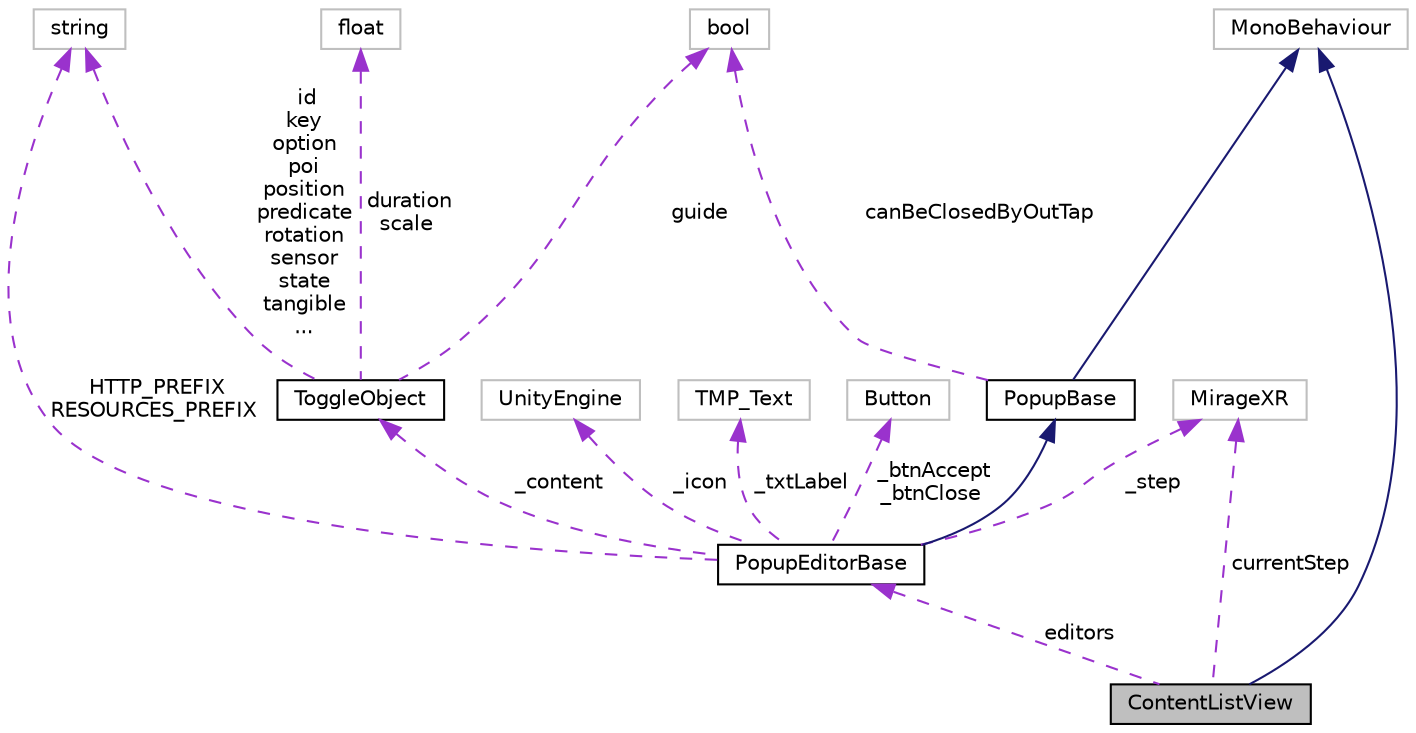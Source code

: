 digraph "ContentListView"
{
 // INTERACTIVE_SVG=YES
 // LATEX_PDF_SIZE
  edge [fontname="Helvetica",fontsize="10",labelfontname="Helvetica",labelfontsize="10"];
  node [fontname="Helvetica",fontsize="10",shape=record];
  Node1 [label="ContentListView",height=0.2,width=0.4,color="black", fillcolor="grey75", style="filled", fontcolor="black",tooltip=" "];
  Node2 -> Node1 [dir="back",color="midnightblue",fontsize="10",style="solid",fontname="Helvetica"];
  Node2 [label="MonoBehaviour",height=0.2,width=0.4,color="grey75", fillcolor="white", style="filled",tooltip=" "];
  Node3 -> Node1 [dir="back",color="darkorchid3",fontsize="10",style="dashed",label=" currentStep" ,fontname="Helvetica"];
  Node3 [label="MirageXR",height=0.2,width=0.4,color="grey75", fillcolor="white", style="filled",tooltip=" "];
  Node4 -> Node1 [dir="back",color="darkorchid3",fontsize="10",style="dashed",label=" editors" ,fontname="Helvetica"];
  Node4 [label="PopupEditorBase",height=0.2,width=0.4,color="black", fillcolor="white", style="filled",URL="$class_popup_editor_base.html",tooltip=" "];
  Node5 -> Node4 [dir="back",color="midnightblue",fontsize="10",style="solid",fontname="Helvetica"];
  Node5 [label="PopupBase",height=0.2,width=0.4,color="black", fillcolor="white", style="filled",URL="$class_popup_base.html",tooltip=" "];
  Node2 -> Node5 [dir="back",color="midnightblue",fontsize="10",style="solid",fontname="Helvetica"];
  Node6 -> Node5 [dir="back",color="darkorchid3",fontsize="10",style="dashed",label=" canBeClosedByOutTap" ,fontname="Helvetica"];
  Node6 [label="bool",height=0.2,width=0.4,color="grey75", fillcolor="white", style="filled",tooltip=" "];
  Node7 -> Node4 [dir="back",color="darkorchid3",fontsize="10",style="dashed",label=" HTTP_PREFIX\nRESOURCES_PREFIX" ,fontname="Helvetica"];
  Node7 [label="string",height=0.2,width=0.4,color="grey75", fillcolor="white", style="filled",tooltip=" "];
  Node8 -> Node4 [dir="back",color="darkorchid3",fontsize="10",style="dashed",label=" _icon" ,fontname="Helvetica"];
  Node8 [label="UnityEngine",height=0.2,width=0.4,color="grey75", fillcolor="white", style="filled",tooltip=" "];
  Node3 -> Node4 [dir="back",color="darkorchid3",fontsize="10",style="dashed",label=" _step" ,fontname="Helvetica"];
  Node9 -> Node4 [dir="back",color="darkorchid3",fontsize="10",style="dashed",label=" _txtLabel" ,fontname="Helvetica"];
  Node9 [label="TMP_Text",height=0.2,width=0.4,color="grey75", fillcolor="white", style="filled",tooltip=" "];
  Node10 -> Node4 [dir="back",color="darkorchid3",fontsize="10",style="dashed",label=" _content" ,fontname="Helvetica"];
  Node10 [label="ToggleObject",height=0.2,width=0.4,color="black", fillcolor="white", style="filled",URL="$class_mirage_x_r_1_1_toggle_object.html",tooltip=" "];
  Node7 -> Node10 [dir="back",color="darkorchid3",fontsize="10",style="dashed",label=" id\nkey\noption\npoi\nposition\npredicate\nrotation\nsensor\nstate\ntangible\n..." ,fontname="Helvetica"];
  Node11 -> Node10 [dir="back",color="darkorchid3",fontsize="10",style="dashed",label=" duration\nscale" ,fontname="Helvetica"];
  Node11 [label="float",height=0.2,width=0.4,color="grey75", fillcolor="white", style="filled",tooltip=" "];
  Node6 -> Node10 [dir="back",color="darkorchid3",fontsize="10",style="dashed",label=" guide" ,fontname="Helvetica"];
  Node12 -> Node4 [dir="back",color="darkorchid3",fontsize="10",style="dashed",label=" _btnAccept\n_btnClose" ,fontname="Helvetica"];
  Node12 [label="Button",height=0.2,width=0.4,color="grey75", fillcolor="white", style="filled",tooltip=" "];
}

